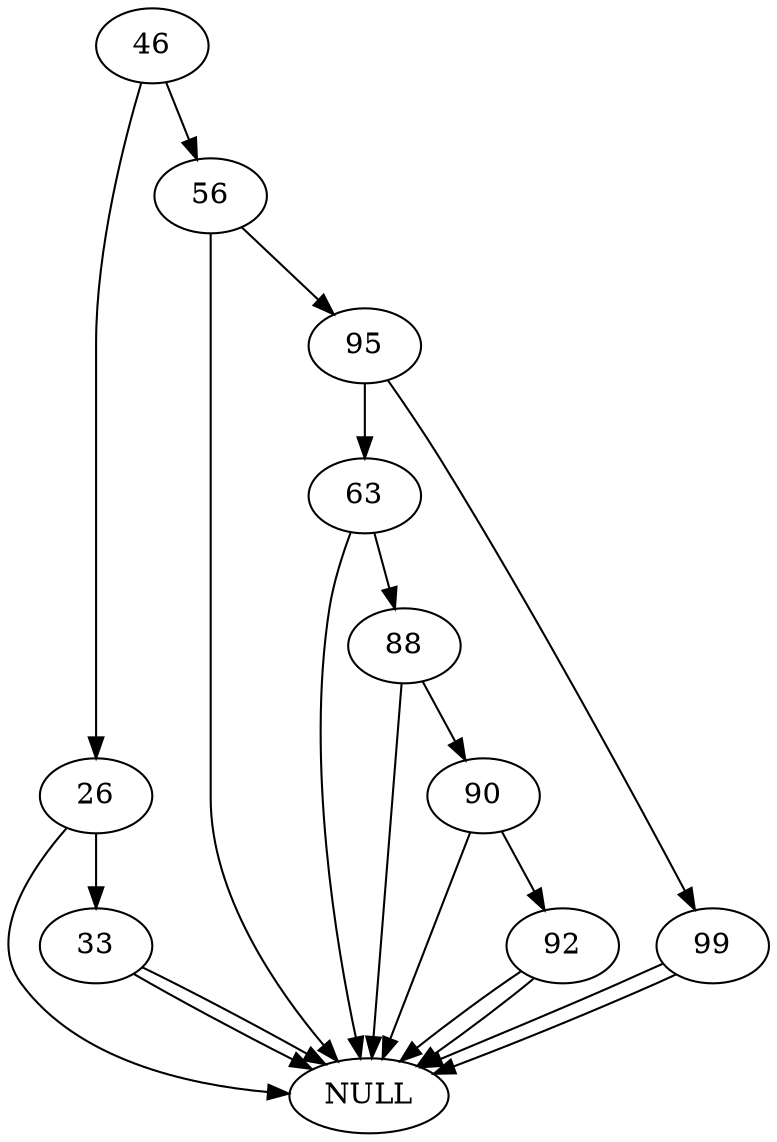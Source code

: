 // Binary Search Tree
digraph {
	46
	26
	46 -> 26
	46
	56
	46 -> 56
	56
	NULL
	56 -> NULL
	56
	95
	56 -> 95
	95
	63
	95 -> 63
	95
	99
	95 -> 99
	99
	NULL
	99 -> NULL
	99
	NULL
	99 -> NULL
	63
	NULL
	63 -> NULL
	63
	88
	63 -> 88
	88
	NULL
	88 -> NULL
	88
	90
	88 -> 90
	90
	NULL
	90 -> NULL
	90
	92
	90 -> 92
	92
	NULL
	92 -> NULL
	92
	NULL
	92 -> NULL
	26
	NULL
	26 -> NULL
	26
	33
	26 -> 33
	33
	NULL
	33 -> NULL
	33
	NULL
	33 -> NULL
}
